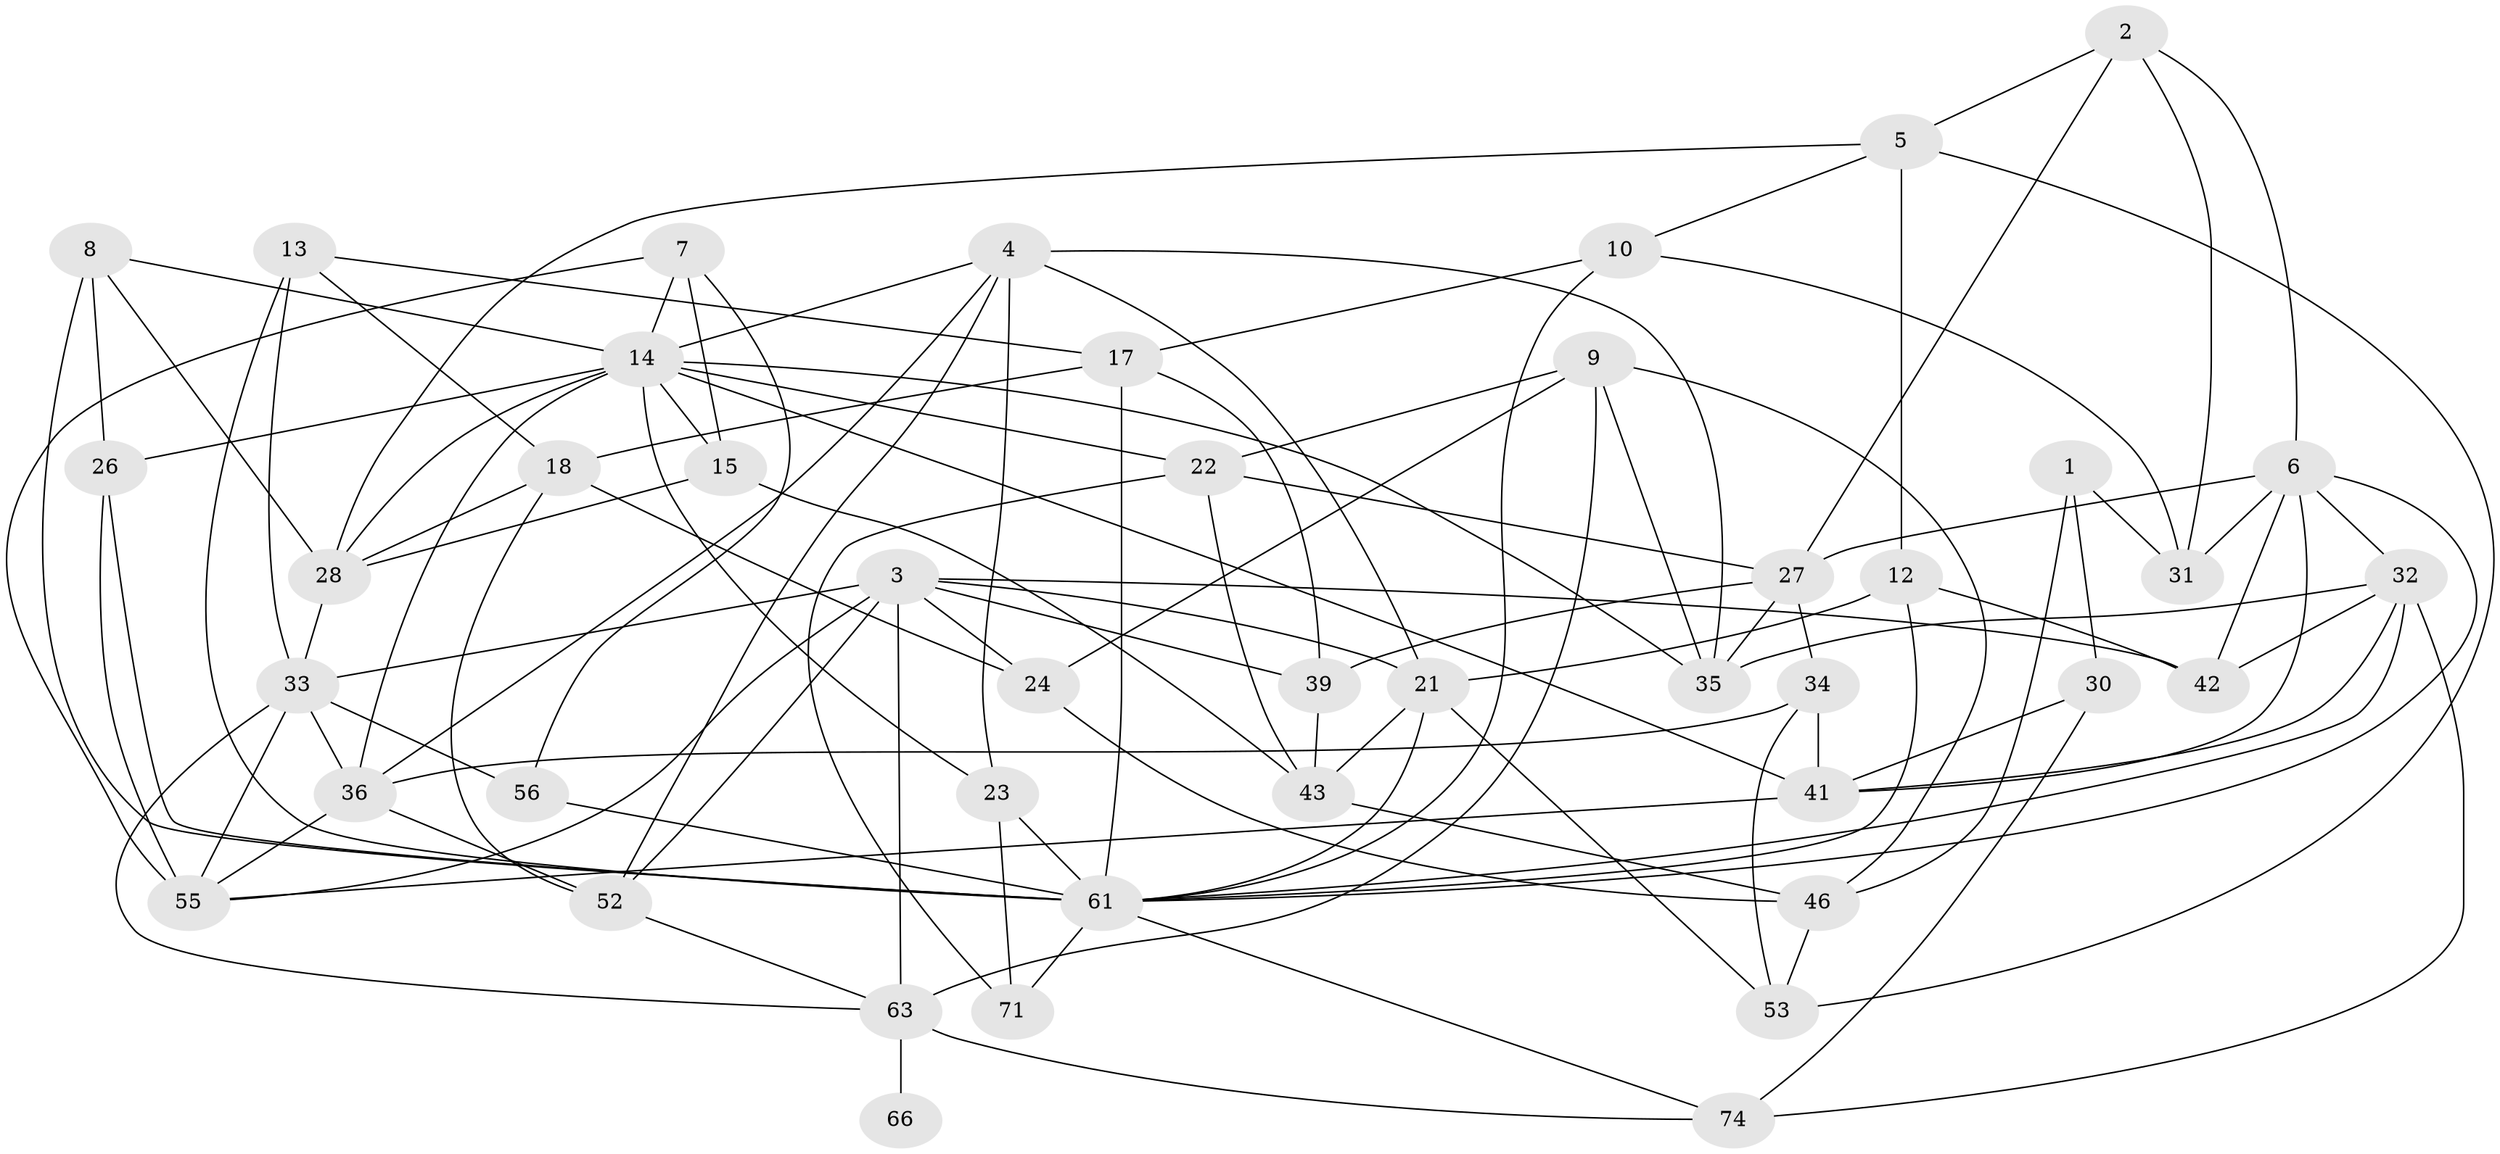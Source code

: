 // original degree distribution, {2: 0.10810810810810811, 3: 0.2702702702702703, 4: 0.33783783783783783, 5: 0.20270270270270271, 9: 0.02702702702702703, 7: 0.04054054054054054, 6: 0.013513513513513514}
// Generated by graph-tools (version 1.1) at 2025/11/02/27/25 16:11:21]
// undirected, 44 vertices, 111 edges
graph export_dot {
graph [start="1"]
  node [color=gray90,style=filled];
  1 [super="+11"];
  2 [super="+73"];
  3 [super="+25"];
  4 [super="+37"];
  5 [super="+49"];
  6 [super="+62"];
  7;
  8 [super="+45"];
  9 [super="+38"];
  10;
  12 [super="+16"];
  13;
  14 [super="+54"];
  15 [super="+19"];
  17 [super="+44"];
  18 [super="+20"];
  21 [super="+64"];
  22 [super="+50"];
  23 [super="+67"];
  24;
  26 [super="+29"];
  27 [super="+58"];
  28 [super="+47"];
  30;
  31;
  32 [super="+57"];
  33 [super="+68"];
  34;
  35 [super="+40"];
  36 [super="+48"];
  39 [super="+60"];
  41 [super="+59"];
  42;
  43 [super="+51"];
  46 [super="+72"];
  52;
  53;
  55 [super="+65"];
  56;
  61 [super="+70"];
  63 [super="+69"];
  66;
  71;
  74;
  1 -- 30;
  1 -- 46;
  1 -- 31;
  2 -- 27;
  2 -- 5;
  2 -- 6;
  2 -- 31;
  3 -- 52;
  3 -- 63;
  3 -- 33 [weight=2];
  3 -- 21;
  3 -- 39;
  3 -- 55;
  3 -- 24;
  3 -- 42;
  4 -- 21;
  4 -- 36;
  4 -- 52;
  4 -- 14;
  4 -- 35;
  4 -- 23;
  5 -- 12 [weight=2];
  5 -- 53;
  5 -- 10;
  5 -- 28;
  6 -- 42;
  6 -- 27 [weight=2];
  6 -- 41;
  6 -- 61;
  6 -- 31;
  6 -- 32;
  7 -- 56;
  7 -- 55;
  7 -- 14;
  7 -- 15;
  8 -- 14;
  8 -- 26;
  8 -- 28;
  8 -- 61 [weight=2];
  9 -- 35;
  9 -- 22;
  9 -- 24;
  9 -- 63 [weight=2];
  9 -- 46;
  10 -- 31;
  10 -- 61;
  10 -- 17;
  12 -- 61;
  12 -- 21;
  12 -- 42;
  13 -- 33;
  13 -- 18;
  13 -- 17;
  13 -- 61;
  14 -- 26 [weight=2];
  14 -- 28;
  14 -- 41;
  14 -- 15;
  14 -- 36;
  14 -- 22;
  14 -- 35;
  14 -- 23;
  15 -- 28;
  15 -- 43;
  17 -- 61;
  17 -- 18;
  17 -- 39;
  18 -- 28;
  18 -- 24;
  18 -- 52;
  21 -- 43;
  21 -- 53;
  21 -- 61;
  22 -- 71;
  22 -- 27;
  22 -- 43;
  23 -- 61;
  23 -- 71;
  24 -- 46;
  26 -- 55;
  26 -- 61;
  27 -- 34;
  27 -- 35;
  27 -- 39;
  28 -- 33;
  30 -- 74;
  30 -- 41;
  32 -- 61;
  32 -- 42;
  32 -- 74;
  32 -- 41;
  32 -- 35;
  33 -- 55;
  33 -- 36;
  33 -- 56;
  33 -- 63;
  34 -- 53;
  34 -- 41;
  34 -- 36;
  36 -- 52;
  36 -- 55;
  39 -- 43;
  41 -- 55;
  43 -- 46;
  46 -- 53;
  52 -- 63;
  56 -- 61;
  61 -- 71;
  61 -- 74;
  63 -- 74;
  63 -- 66 [weight=2];
}
